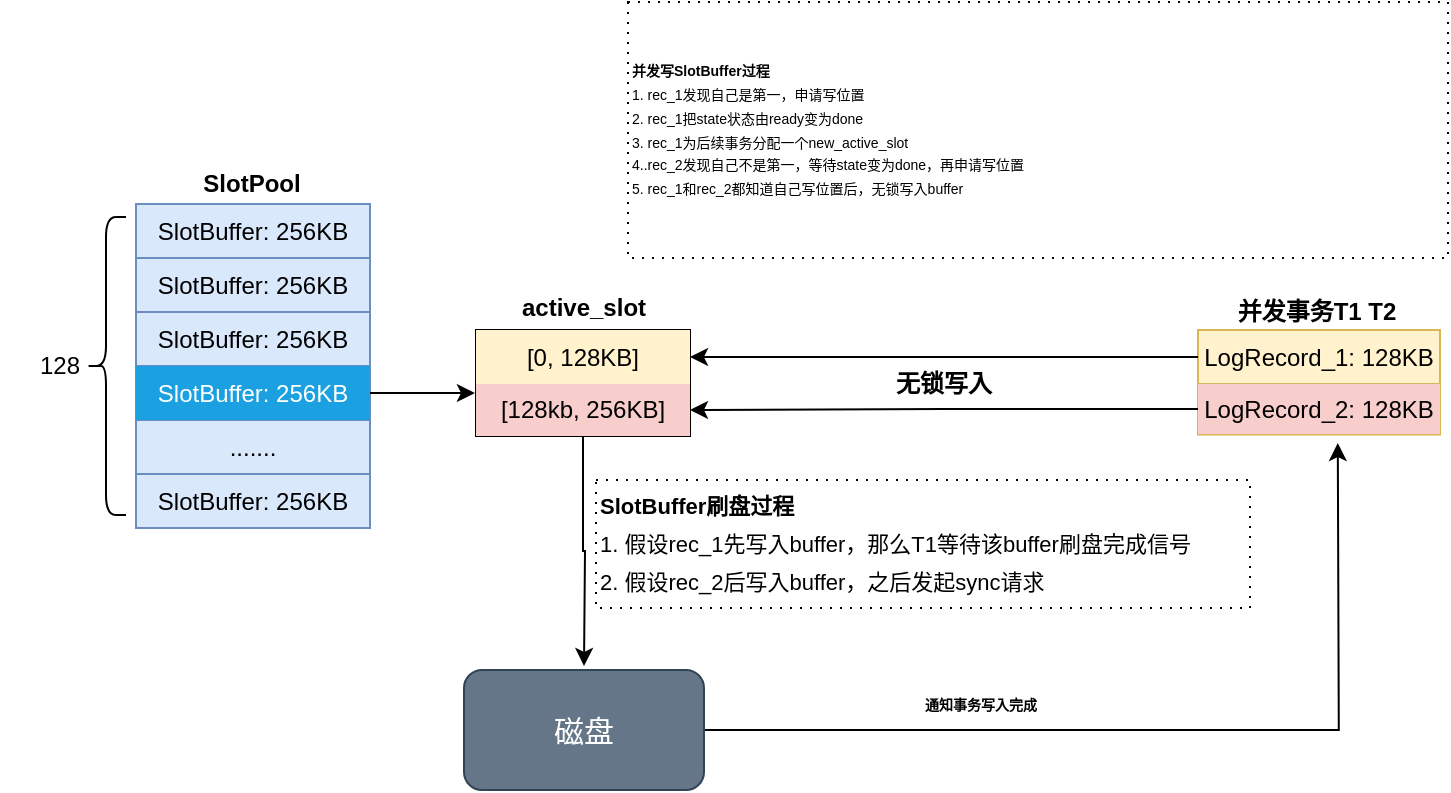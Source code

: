<mxfile version="20.2.3" type="github">
  <diagram id="-tvNhFlNC7BwzJ4lHVjw" name="第 1 页">
    <mxGraphModel dx="1422" dy="762" grid="0" gridSize="10" guides="1" tooltips="1" connect="1" arrows="1" fold="1" page="1" pageScale="1" pageWidth="827" pageHeight="1169" math="0" shadow="0">
      <root>
        <mxCell id="0" />
        <mxCell id="1" parent="0" />
        <mxCell id="Ur4AeyVfiQ6JuB7hjZdn-18" value="" style="shape=table;html=1;whiteSpace=wrap;startSize=0;container=1;collapsible=0;childLayout=tableLayout;fillColor=#dae8fc;strokeColor=#6c8ebf;" parent="1" vertex="1">
          <mxGeometry x="76" y="239" width="117" height="162.06" as="geometry" />
        </mxCell>
        <mxCell id="Ur4AeyVfiQ6JuB7hjZdn-19" value="" style="shape=tableRow;horizontal=0;startSize=0;swimlaneHead=0;swimlaneBody=0;top=0;left=0;bottom=0;right=0;collapsible=0;dropTarget=0;fillColor=none;points=[[0,0.5],[1,0.5]];portConstraint=eastwest;" parent="Ur4AeyVfiQ6JuB7hjZdn-18" vertex="1">
          <mxGeometry width="117" height="27" as="geometry" />
        </mxCell>
        <mxCell id="Ur4AeyVfiQ6JuB7hjZdn-20" value="SlotBuffer: 256KB" style="shape=partialRectangle;html=1;whiteSpace=wrap;connectable=0;fillColor=none;top=0;left=0;bottom=0;right=0;overflow=hidden;" parent="Ur4AeyVfiQ6JuB7hjZdn-19" vertex="1">
          <mxGeometry width="117" height="27" as="geometry">
            <mxRectangle width="117" height="27" as="alternateBounds" />
          </mxGeometry>
        </mxCell>
        <mxCell id="Ur4AeyVfiQ6JuB7hjZdn-33" style="shape=tableRow;horizontal=0;startSize=0;swimlaneHead=0;swimlaneBody=0;top=0;left=0;bottom=0;right=0;collapsible=0;dropTarget=0;fillColor=none;points=[[0,0.5],[1,0.5]];portConstraint=eastwest;" parent="Ur4AeyVfiQ6JuB7hjZdn-18" vertex="1">
          <mxGeometry y="27" width="117" height="27" as="geometry" />
        </mxCell>
        <mxCell id="Ur4AeyVfiQ6JuB7hjZdn-34" value="SlotBuffer: 256KB" style="shape=partialRectangle;html=1;whiteSpace=wrap;connectable=0;fillColor=none;top=0;left=0;bottom=0;right=0;overflow=hidden;" parent="Ur4AeyVfiQ6JuB7hjZdn-33" vertex="1">
          <mxGeometry width="117" height="27" as="geometry">
            <mxRectangle width="117" height="27" as="alternateBounds" />
          </mxGeometry>
        </mxCell>
        <mxCell id="Ur4AeyVfiQ6JuB7hjZdn-31" style="shape=tableRow;horizontal=0;startSize=0;swimlaneHead=0;swimlaneBody=0;top=0;left=0;bottom=0;right=0;collapsible=0;dropTarget=0;fillColor=none;points=[[0,0.5],[1,0.5]];portConstraint=eastwest;" parent="Ur4AeyVfiQ6JuB7hjZdn-18" vertex="1">
          <mxGeometry y="54" width="117" height="27" as="geometry" />
        </mxCell>
        <mxCell id="Ur4AeyVfiQ6JuB7hjZdn-32" value="SlotBuffer: 256KB" style="shape=partialRectangle;html=1;whiteSpace=wrap;connectable=0;fillColor=none;top=0;left=0;bottom=0;right=0;overflow=hidden;" parent="Ur4AeyVfiQ6JuB7hjZdn-31" vertex="1">
          <mxGeometry width="117" height="27" as="geometry">
            <mxRectangle width="117" height="27" as="alternateBounds" />
          </mxGeometry>
        </mxCell>
        <mxCell id="Ur4AeyVfiQ6JuB7hjZdn-42" style="shape=tableRow;horizontal=0;startSize=0;swimlaneHead=0;swimlaneBody=0;top=0;left=0;bottom=0;right=0;collapsible=0;dropTarget=0;fillColor=none;points=[[0,0.5],[1,0.5]];portConstraint=eastwest;" parent="Ur4AeyVfiQ6JuB7hjZdn-18" vertex="1">
          <mxGeometry y="81" width="117" height="27" as="geometry" />
        </mxCell>
        <mxCell id="Ur4AeyVfiQ6JuB7hjZdn-43" value="SlotBuffer: 256KB" style="shape=partialRectangle;html=1;whiteSpace=wrap;connectable=0;fillColor=#1ba1e2;top=0;left=0;bottom=0;right=0;overflow=hidden;strokeColor=#006EAF;fontColor=#ffffff;" parent="Ur4AeyVfiQ6JuB7hjZdn-42" vertex="1">
          <mxGeometry width="117" height="27" as="geometry">
            <mxRectangle width="117" height="27" as="alternateBounds" />
          </mxGeometry>
        </mxCell>
        <mxCell id="Ur4AeyVfiQ6JuB7hjZdn-44" style="shape=tableRow;horizontal=0;startSize=0;swimlaneHead=0;swimlaneBody=0;top=0;left=0;bottom=0;right=0;collapsible=0;dropTarget=0;fillColor=none;points=[[0,0.5],[1,0.5]];portConstraint=eastwest;" parent="Ur4AeyVfiQ6JuB7hjZdn-18" vertex="1">
          <mxGeometry y="108" width="117" height="27" as="geometry" />
        </mxCell>
        <mxCell id="Ur4AeyVfiQ6JuB7hjZdn-45" value="......." style="shape=partialRectangle;html=1;whiteSpace=wrap;connectable=0;fillColor=none;top=0;left=0;bottom=0;right=0;overflow=hidden;" parent="Ur4AeyVfiQ6JuB7hjZdn-44" vertex="1">
          <mxGeometry width="117" height="27" as="geometry">
            <mxRectangle width="117" height="27" as="alternateBounds" />
          </mxGeometry>
        </mxCell>
        <mxCell id="Ur4AeyVfiQ6JuB7hjZdn-46" style="shape=tableRow;horizontal=0;startSize=0;swimlaneHead=0;swimlaneBody=0;top=0;left=0;bottom=0;right=0;collapsible=0;dropTarget=0;fillColor=none;points=[[0,0.5],[1,0.5]];portConstraint=eastwest;" parent="Ur4AeyVfiQ6JuB7hjZdn-18" vertex="1">
          <mxGeometry y="135" width="117" height="27" as="geometry" />
        </mxCell>
        <mxCell id="Ur4AeyVfiQ6JuB7hjZdn-47" value="SlotBuffer: 256KB" style="shape=partialRectangle;html=1;whiteSpace=wrap;connectable=0;fillColor=none;top=0;left=0;bottom=0;right=0;overflow=hidden;" parent="Ur4AeyVfiQ6JuB7hjZdn-46" vertex="1">
          <mxGeometry width="117" height="27" as="geometry">
            <mxRectangle width="117" height="27" as="alternateBounds" />
          </mxGeometry>
        </mxCell>
        <mxCell id="Ur4AeyVfiQ6JuB7hjZdn-48" value="" style="shape=curlyBracket;whiteSpace=wrap;html=1;rounded=1;" parent="1" vertex="1">
          <mxGeometry x="51" y="245.53" width="20" height="149" as="geometry" />
        </mxCell>
        <mxCell id="Ur4AeyVfiQ6JuB7hjZdn-49" value="128" style="text;html=1;strokeColor=none;fillColor=none;align=center;verticalAlign=middle;whiteSpace=wrap;rounded=0;" parent="1" vertex="1">
          <mxGeometry x="8" y="305.03" width="60" height="30" as="geometry" />
        </mxCell>
        <mxCell id="Ur4AeyVfiQ6JuB7hjZdn-92" style="edgeStyle=orthogonalEdgeStyle;rounded=0;orthogonalLoop=1;jettySize=auto;html=1;fontSize=11;" parent="1" source="Ur4AeyVfiQ6JuB7hjZdn-53" edge="1">
          <mxGeometry relative="1" as="geometry">
            <mxPoint x="300" y="470" as="targetPoint" />
          </mxGeometry>
        </mxCell>
        <mxCell id="Ur4AeyVfiQ6JuB7hjZdn-53" value="" style="shape=table;html=1;whiteSpace=wrap;startSize=0;container=1;collapsible=0;childLayout=tableLayout;" parent="1" vertex="1">
          <mxGeometry x="246" y="302" width="107" height="53" as="geometry" />
        </mxCell>
        <mxCell id="Ur4AeyVfiQ6JuB7hjZdn-54" value="" style="shape=tableRow;horizontal=0;startSize=0;swimlaneHead=0;swimlaneBody=0;top=0;left=0;bottom=0;right=0;collapsible=0;dropTarget=0;fillColor=none;points=[[0,0.5],[1,0.5]];portConstraint=eastwest;" parent="Ur4AeyVfiQ6JuB7hjZdn-53" vertex="1">
          <mxGeometry width="107" height="27" as="geometry" />
        </mxCell>
        <mxCell id="Ur4AeyVfiQ6JuB7hjZdn-55" value="[0, 128KB]" style="shape=partialRectangle;html=1;whiteSpace=wrap;connectable=0;fillColor=#fff2cc;top=0;left=0;bottom=0;right=0;overflow=hidden;strokeColor=#d6b656;" parent="Ur4AeyVfiQ6JuB7hjZdn-54" vertex="1">
          <mxGeometry width="107" height="27" as="geometry">
            <mxRectangle width="107" height="27" as="alternateBounds" />
          </mxGeometry>
        </mxCell>
        <mxCell id="Ur4AeyVfiQ6JuB7hjZdn-73" style="shape=tableRow;horizontal=0;startSize=0;swimlaneHead=0;swimlaneBody=0;top=0;left=0;bottom=0;right=0;collapsible=0;dropTarget=0;fillColor=none;points=[[0,0.5],[1,0.5]];portConstraint=eastwest;" parent="Ur4AeyVfiQ6JuB7hjZdn-53" vertex="1">
          <mxGeometry y="27" width="107" height="26" as="geometry" />
        </mxCell>
        <mxCell id="Ur4AeyVfiQ6JuB7hjZdn-74" value="[128kb, 256KB]" style="shape=partialRectangle;html=1;whiteSpace=wrap;connectable=0;fillColor=#f8cecc;top=0;left=0;bottom=0;right=0;overflow=hidden;strokeColor=#b85450;" parent="Ur4AeyVfiQ6JuB7hjZdn-73" vertex="1">
          <mxGeometry width="107" height="26" as="geometry">
            <mxRectangle width="107" height="26" as="alternateBounds" />
          </mxGeometry>
        </mxCell>
        <mxCell id="Ur4AeyVfiQ6JuB7hjZdn-77" style="edgeStyle=orthogonalEdgeStyle;rounded=0;orthogonalLoop=1;jettySize=auto;html=1;" parent="1" source="Ur4AeyVfiQ6JuB7hjZdn-42" edge="1">
          <mxGeometry relative="1" as="geometry">
            <mxPoint x="245.459" y="333.5" as="targetPoint" />
          </mxGeometry>
        </mxCell>
        <mxCell id="Ur4AeyVfiQ6JuB7hjZdn-78" value="" style="shape=table;html=1;whiteSpace=wrap;startSize=0;container=1;collapsible=0;childLayout=tableLayout;fillColor=#fff2cc;strokeColor=#d6b656;" parent="1" vertex="1">
          <mxGeometry x="607" y="302" width="121" height="52.191" as="geometry" />
        </mxCell>
        <mxCell id="Ur4AeyVfiQ6JuB7hjZdn-79" value="" style="shape=tableRow;horizontal=0;startSize=0;swimlaneHead=0;swimlaneBody=0;top=0;left=0;bottom=0;right=0;collapsible=0;dropTarget=0;fillColor=none;points=[[0,0.5],[1,0.5]];portConstraint=eastwest;" parent="Ur4AeyVfiQ6JuB7hjZdn-78" vertex="1">
          <mxGeometry width="121" height="27" as="geometry" />
        </mxCell>
        <mxCell id="Ur4AeyVfiQ6JuB7hjZdn-80" value="LogRecord_1: 128KB" style="shape=partialRectangle;html=1;whiteSpace=wrap;connectable=0;fillColor=none;top=0;left=0;bottom=0;right=0;overflow=hidden;" parent="Ur4AeyVfiQ6JuB7hjZdn-79" vertex="1">
          <mxGeometry width="121" height="27" as="geometry">
            <mxRectangle width="121" height="27" as="alternateBounds" />
          </mxGeometry>
        </mxCell>
        <mxCell id="Ur4AeyVfiQ6JuB7hjZdn-81" style="shape=tableRow;horizontal=0;startSize=0;swimlaneHead=0;swimlaneBody=0;top=0;left=0;bottom=0;right=0;collapsible=0;dropTarget=0;fillColor=none;points=[[0,0.5],[1,0.5]];portConstraint=eastwest;" parent="Ur4AeyVfiQ6JuB7hjZdn-78" vertex="1">
          <mxGeometry y="27" width="121" height="25" as="geometry" />
        </mxCell>
        <mxCell id="Ur4AeyVfiQ6JuB7hjZdn-82" value="LogRecord_2: 128KB" style="shape=partialRectangle;html=1;whiteSpace=wrap;connectable=0;fillColor=#f8cecc;top=0;left=0;bottom=0;right=0;overflow=hidden;strokeColor=#b85450;" parent="Ur4AeyVfiQ6JuB7hjZdn-81" vertex="1">
          <mxGeometry width="121" height="25" as="geometry">
            <mxRectangle width="121" height="25" as="alternateBounds" />
          </mxGeometry>
        </mxCell>
        <mxCell id="Ur4AeyVfiQ6JuB7hjZdn-86" style="edgeStyle=orthogonalEdgeStyle;rounded=0;orthogonalLoop=1;jettySize=auto;html=1;entryX=1;entryY=0.5;entryDx=0;entryDy=0;" parent="1" source="Ur4AeyVfiQ6JuB7hjZdn-79" target="Ur4AeyVfiQ6JuB7hjZdn-54" edge="1">
          <mxGeometry relative="1" as="geometry">
            <mxPoint x="359.124" y="312" as="targetPoint" />
          </mxGeometry>
        </mxCell>
        <mxCell id="Ur4AeyVfiQ6JuB7hjZdn-87" value="active_slot" style="text;html=1;strokeColor=none;fillColor=none;align=center;verticalAlign=middle;whiteSpace=wrap;rounded=0;fontStyle=1" parent="1" vertex="1">
          <mxGeometry x="270" y="276" width="60" height="30" as="geometry" />
        </mxCell>
        <mxCell id="Ur4AeyVfiQ6JuB7hjZdn-88" value="&lt;font style=&quot;font-size: 7px; line-height: 1.7;&quot;&gt;&lt;b style=&quot;font-size: 7px;&quot;&gt;并发写SlotBuffer过程&lt;/b&gt;&lt;br style=&quot;font-size: 7px;&quot;&gt;1. rec_1发现自己是第一，申请写位置&lt;br style=&quot;font-size: 7px;&quot;&gt;2. rec_1把state状态由ready变为done&lt;br style=&quot;font-size: 7px;&quot;&gt;3. rec_1为后续事务分配一个new_active_slot&lt;br style=&quot;font-size: 7px;&quot;&gt;4..rec_2发现自己不是第一，等待state变为done，再申请写位置&lt;br style=&quot;font-size: 7px;&quot;&gt;5. rec_1和rec_2都知道自己写位置后，无锁写入buffer&lt;br style=&quot;font-size: 7px;&quot;&gt;&lt;/font&gt;" style="text;html=1;align=left;verticalAlign=middle;whiteSpace=wrap;rounded=0;fontSize=7;dashed=1;dashPattern=1 4;labelBackgroundColor=none;strokeColor=default;labelBorderColor=none;spacing=2;" parent="1" vertex="1">
          <mxGeometry x="322" y="138" width="410" height="128" as="geometry" />
        </mxCell>
        <mxCell id="Ur4AeyVfiQ6JuB7hjZdn-90" style="edgeStyle=orthogonalEdgeStyle;rounded=0;orthogonalLoop=1;jettySize=auto;html=1;entryX=1;entryY=0.5;entryDx=0;entryDy=0;fontSize=11;" parent="1" source="Ur4AeyVfiQ6JuB7hjZdn-81" target="Ur4AeyVfiQ6JuB7hjZdn-73" edge="1">
          <mxGeometry relative="1" as="geometry" />
        </mxCell>
        <mxCell id="Ur4AeyVfiQ6JuB7hjZdn-91" value="并发事务T1 T2" style="text;html=1;strokeColor=none;fillColor=none;align=center;verticalAlign=middle;whiteSpace=wrap;rounded=0;fontStyle=1" parent="1" vertex="1">
          <mxGeometry x="623" y="278" width="86.5" height="30" as="geometry" />
        </mxCell>
        <mxCell id="Ur4AeyVfiQ6JuB7hjZdn-97" style="edgeStyle=orthogonalEdgeStyle;rounded=0;orthogonalLoop=1;jettySize=auto;html=1;fontSize=7;" parent="1" source="Ur4AeyVfiQ6JuB7hjZdn-93" edge="1">
          <mxGeometry relative="1" as="geometry">
            <mxPoint x="676.898" y="358.533" as="targetPoint" />
          </mxGeometry>
        </mxCell>
        <mxCell id="Ur4AeyVfiQ6JuB7hjZdn-93" value="&lt;font style=&quot;font-size: 15px;&quot;&gt;磁盘&lt;/font&gt;" style="rounded=1;whiteSpace=wrap;html=1;labelBackgroundColor=none;labelBorderColor=none;fontSize=11;strokeColor=#314354;fillColor=#647687;fontColor=#ffffff;" parent="1" vertex="1">
          <mxGeometry x="240" y="472" width="120" height="60" as="geometry" />
        </mxCell>
        <mxCell id="Ur4AeyVfiQ6JuB7hjZdn-94" value="&lt;font style=&quot;font-size: 11px; line-height: 1.7;&quot;&gt;&lt;b&gt;SlotBuffer刷盘过程&lt;/b&gt;&lt;br&gt;1. 假设rec_1先写入buffer，那么T1等待该buffer刷盘完成信号&lt;br&gt;2. 假设rec_2后写入buffer，之后发起sync请求&lt;br&gt;&lt;/font&gt;" style="text;html=1;align=left;verticalAlign=middle;whiteSpace=wrap;rounded=0;fontSize=7;dashed=1;dashPattern=1 4;labelBackgroundColor=none;strokeColor=default;labelBorderColor=none;" parent="1" vertex="1">
          <mxGeometry x="306" y="377" width="327" height="64" as="geometry" />
        </mxCell>
        <mxCell id="Ur4AeyVfiQ6JuB7hjZdn-96" value="SlotPool" style="text;html=1;strokeColor=none;fillColor=none;align=center;verticalAlign=middle;whiteSpace=wrap;rounded=0;fontStyle=1" parent="1" vertex="1">
          <mxGeometry x="103.5" y="214" width="60" height="30" as="geometry" />
        </mxCell>
        <mxCell id="Ur4AeyVfiQ6JuB7hjZdn-98" value="&lt;b&gt;通知事务写入完成&lt;/b&gt;" style="text;html=1;strokeColor=none;fillColor=none;align=center;verticalAlign=middle;whiteSpace=wrap;rounded=0;labelBackgroundColor=none;labelBorderColor=none;fontSize=7;" parent="1" vertex="1">
          <mxGeometry x="439" y="475" width="119" height="30" as="geometry" />
        </mxCell>
        <mxCell id="abbfAo1dPX10-Tg1Yg-V-1" value="无锁写入" style="text;html=1;strokeColor=none;fillColor=none;align=center;verticalAlign=middle;whiteSpace=wrap;rounded=0;fontStyle=1" vertex="1" parent="1">
          <mxGeometry x="450" y="313.5" width="60" height="30" as="geometry" />
        </mxCell>
      </root>
    </mxGraphModel>
  </diagram>
</mxfile>
